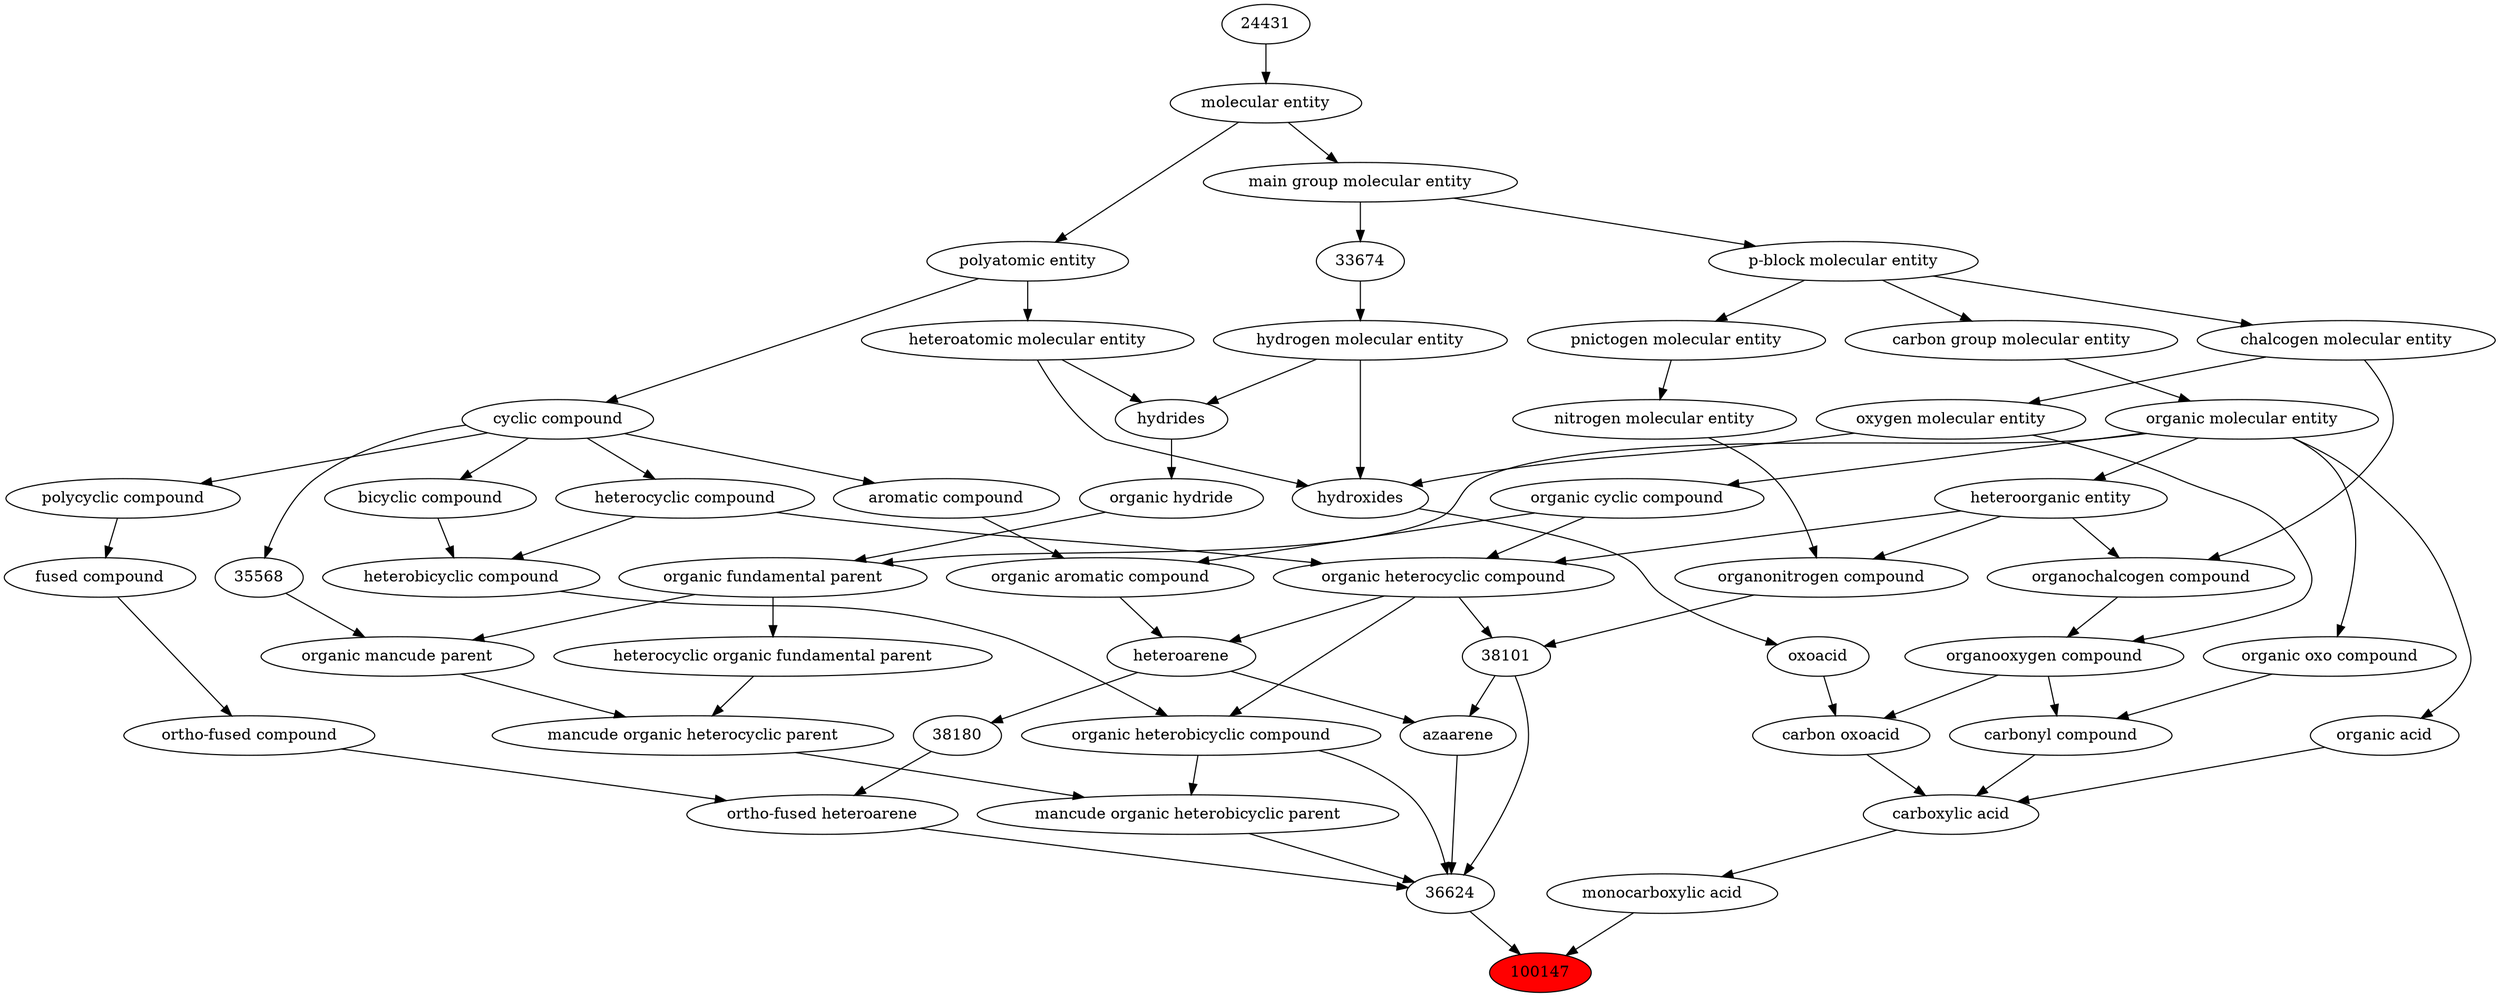 digraph tree{ 
100147 [label="100147" fillcolor=red style=filled]
36624 -> 100147
25384 -> 100147
36624 [label="36624"]
27171 -> 36624
35570 -> 36624
52362 -> 36624
38101 -> 36624
50893 -> 36624
25384 [label="monocarboxylic acid"]
33575 -> 25384
27171 [label="organic heterobicyclic compound"]
33672 -> 27171
24532 -> 27171
35570 [label="mancude organic heterobicyclic parent"]
27171 -> 35570
35571 -> 35570
52362 [label="ortho-fused heteroarene"]
33637 -> 52362
38180 -> 52362
38101 [label="38101"]
24532 -> 38101
35352 -> 38101
50893 [label="azaarene"]
38101 -> 50893
33833 -> 50893
33575 [label="carboxylic acid"]
36586 -> 33575
35605 -> 33575
64709 -> 33575
33672 [label="heterobicyclic compound"]
33636 -> 33672
5686 -> 33672
24532 [label="organic heterocyclic compound"]
33285 -> 24532
33832 -> 24532
5686 -> 24532
35571 [label="mancude organic heterocyclic parent"]
35573 -> 35571
35552 -> 35571
33637 [label="ortho-fused compound"]
35293 -> 33637
38180 [label="38180"]
33833 -> 38180
35352 [label="organonitrogen compound"]
51143 -> 35352
33285 -> 35352
33833 [label="heteroarene"]
33659 -> 33833
24532 -> 33833
36586 [label="carbonyl compound"]
36587 -> 36586
36963 -> 36586
35605 [label="carbon oxoacid"]
24833 -> 35605
36963 -> 35605
64709 [label="organic acid"]
50860 -> 64709
33636 [label="bicyclic compound"]
33595 -> 33636
5686 [label="heterocyclic compound"]
33595 -> 5686
33285 [label="heteroorganic entity"]
50860 -> 33285
33832 [label="organic cyclic compound"]
50860 -> 33832
35573 [label="organic mancude parent"]
35568 -> 35573
33245 -> 35573
35552 [label="heterocyclic organic fundamental parent"]
33245 -> 35552
35293 [label="fused compound"]
33635 -> 35293
51143 [label="nitrogen molecular entity"]
33302 -> 51143
33659 [label="organic aromatic compound"]
33832 -> 33659
33655 -> 33659
36587 [label="organic oxo compound"]
50860 -> 36587
36963 [label="organooxygen compound"]
36962 -> 36963
25806 -> 36963
24833 [label="oxoacid"]
24651 -> 24833
50860 [label="organic molecular entity"]
33582 -> 50860
33595 [label="cyclic compound"]
36357 -> 33595
35568 [label="35568"]
33595 -> 35568
33245 [label="organic fundamental parent"]
50860 -> 33245
37175 -> 33245
33635 [label="polycyclic compound"]
33595 -> 33635
33302 [label="pnictogen molecular entity"]
33675 -> 33302
33655 [label="aromatic compound"]
33595 -> 33655
36962 [label="organochalcogen compound"]
33285 -> 36962
33304 -> 36962
25806 [label="oxygen molecular entity"]
33304 -> 25806
24651 [label="hydroxides"]
25806 -> 24651
33608 -> 24651
37577 -> 24651
33582 [label="carbon group molecular entity"]
33675 -> 33582
36357 [label="polyatomic entity"]
23367 -> 36357
37175 [label="organic hydride"]
33692 -> 37175
33675 [label="p-block molecular entity"]
33579 -> 33675
33304 [label="chalcogen molecular entity"]
33675 -> 33304
33608 [label="hydrogen molecular entity"]
33674 -> 33608
37577 [label="heteroatomic molecular entity"]
36357 -> 37577
23367 [label="molecular entity"]
24431 -> 23367
33692 [label="hydrides"]
33608 -> 33692
37577 -> 33692
33579 [label="main group molecular entity"]
23367 -> 33579
33674 [label="33674"]
33579 -> 33674
24431 [label="24431"]
}